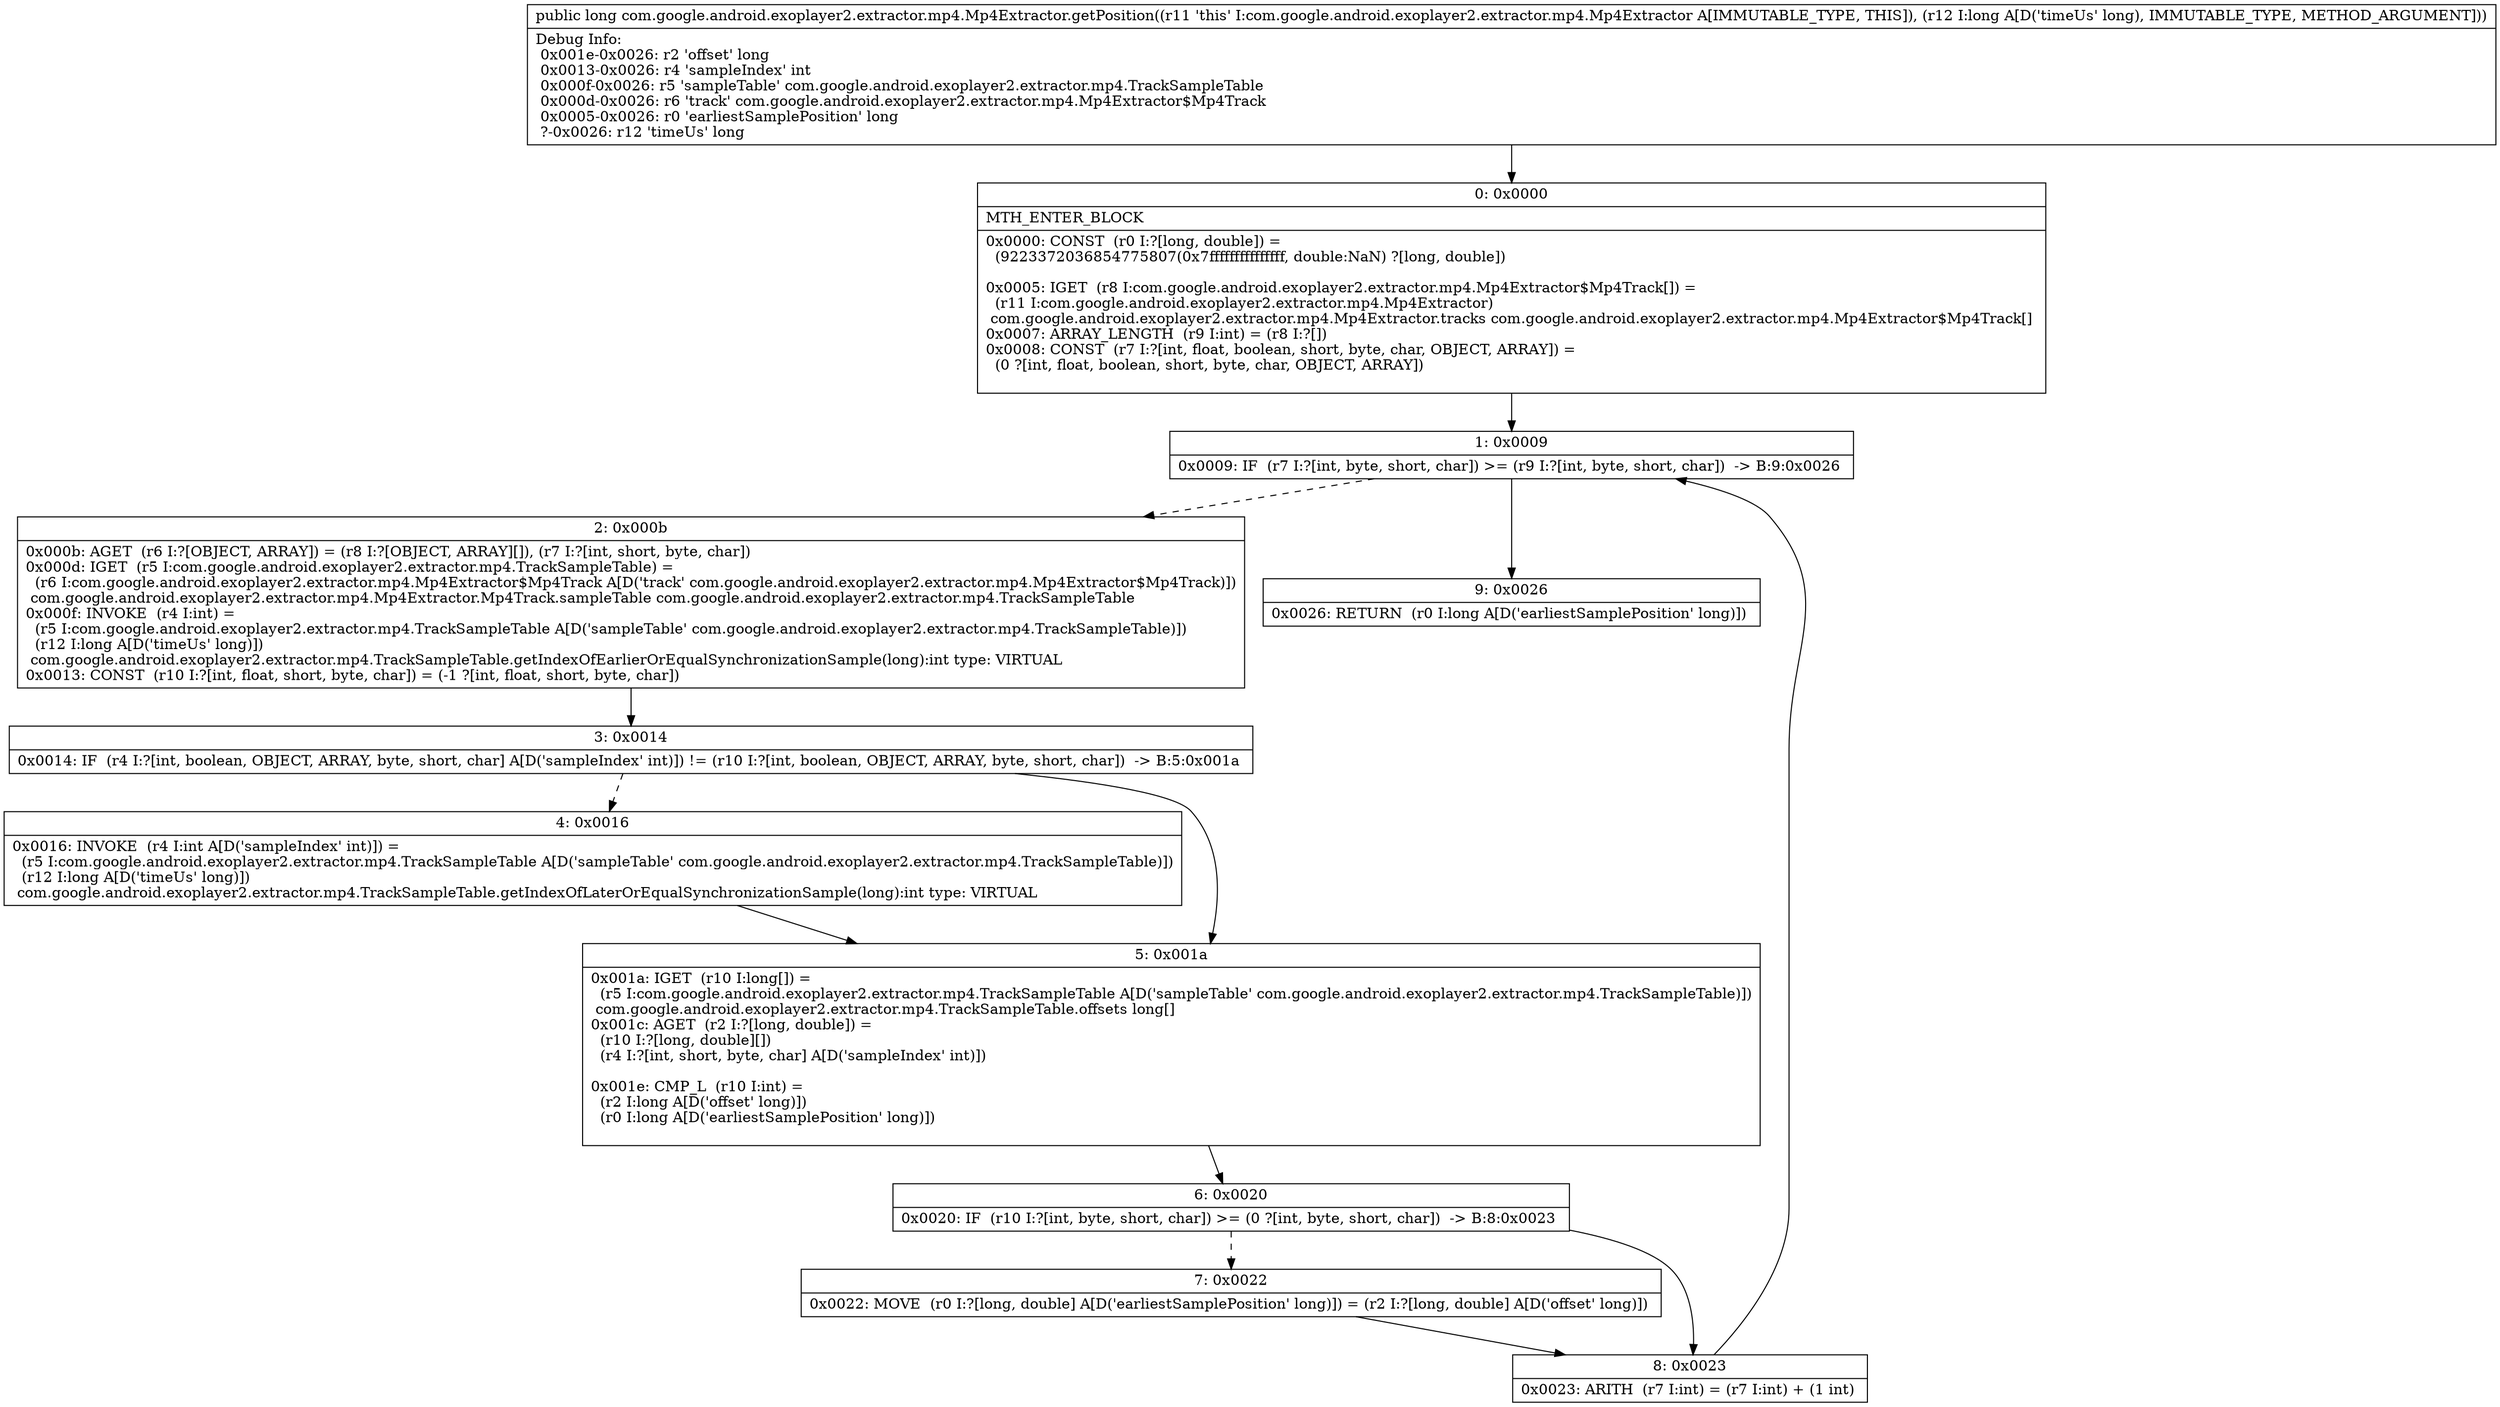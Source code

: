 digraph "CFG forcom.google.android.exoplayer2.extractor.mp4.Mp4Extractor.getPosition(J)J" {
Node_0 [shape=record,label="{0\:\ 0x0000|MTH_ENTER_BLOCK\l|0x0000: CONST  (r0 I:?[long, double]) = \l  (9223372036854775807(0x7fffffffffffffff, double:NaN) ?[long, double])\l \l0x0005: IGET  (r8 I:com.google.android.exoplayer2.extractor.mp4.Mp4Extractor$Mp4Track[]) = \l  (r11 I:com.google.android.exoplayer2.extractor.mp4.Mp4Extractor)\l com.google.android.exoplayer2.extractor.mp4.Mp4Extractor.tracks com.google.android.exoplayer2.extractor.mp4.Mp4Extractor$Mp4Track[] \l0x0007: ARRAY_LENGTH  (r9 I:int) = (r8 I:?[]) \l0x0008: CONST  (r7 I:?[int, float, boolean, short, byte, char, OBJECT, ARRAY]) = \l  (0 ?[int, float, boolean, short, byte, char, OBJECT, ARRAY])\l \l}"];
Node_1 [shape=record,label="{1\:\ 0x0009|0x0009: IF  (r7 I:?[int, byte, short, char]) \>= (r9 I:?[int, byte, short, char])  \-\> B:9:0x0026 \l}"];
Node_2 [shape=record,label="{2\:\ 0x000b|0x000b: AGET  (r6 I:?[OBJECT, ARRAY]) = (r8 I:?[OBJECT, ARRAY][]), (r7 I:?[int, short, byte, char]) \l0x000d: IGET  (r5 I:com.google.android.exoplayer2.extractor.mp4.TrackSampleTable) = \l  (r6 I:com.google.android.exoplayer2.extractor.mp4.Mp4Extractor$Mp4Track A[D('track' com.google.android.exoplayer2.extractor.mp4.Mp4Extractor$Mp4Track)])\l com.google.android.exoplayer2.extractor.mp4.Mp4Extractor.Mp4Track.sampleTable com.google.android.exoplayer2.extractor.mp4.TrackSampleTable \l0x000f: INVOKE  (r4 I:int) = \l  (r5 I:com.google.android.exoplayer2.extractor.mp4.TrackSampleTable A[D('sampleTable' com.google.android.exoplayer2.extractor.mp4.TrackSampleTable)])\l  (r12 I:long A[D('timeUs' long)])\l com.google.android.exoplayer2.extractor.mp4.TrackSampleTable.getIndexOfEarlierOrEqualSynchronizationSample(long):int type: VIRTUAL \l0x0013: CONST  (r10 I:?[int, float, short, byte, char]) = (\-1 ?[int, float, short, byte, char]) \l}"];
Node_3 [shape=record,label="{3\:\ 0x0014|0x0014: IF  (r4 I:?[int, boolean, OBJECT, ARRAY, byte, short, char] A[D('sampleIndex' int)]) != (r10 I:?[int, boolean, OBJECT, ARRAY, byte, short, char])  \-\> B:5:0x001a \l}"];
Node_4 [shape=record,label="{4\:\ 0x0016|0x0016: INVOKE  (r4 I:int A[D('sampleIndex' int)]) = \l  (r5 I:com.google.android.exoplayer2.extractor.mp4.TrackSampleTable A[D('sampleTable' com.google.android.exoplayer2.extractor.mp4.TrackSampleTable)])\l  (r12 I:long A[D('timeUs' long)])\l com.google.android.exoplayer2.extractor.mp4.TrackSampleTable.getIndexOfLaterOrEqualSynchronizationSample(long):int type: VIRTUAL \l}"];
Node_5 [shape=record,label="{5\:\ 0x001a|0x001a: IGET  (r10 I:long[]) = \l  (r5 I:com.google.android.exoplayer2.extractor.mp4.TrackSampleTable A[D('sampleTable' com.google.android.exoplayer2.extractor.mp4.TrackSampleTable)])\l com.google.android.exoplayer2.extractor.mp4.TrackSampleTable.offsets long[] \l0x001c: AGET  (r2 I:?[long, double]) = \l  (r10 I:?[long, double][])\l  (r4 I:?[int, short, byte, char] A[D('sampleIndex' int)])\l \l0x001e: CMP_L  (r10 I:int) = \l  (r2 I:long A[D('offset' long)])\l  (r0 I:long A[D('earliestSamplePosition' long)])\l \l}"];
Node_6 [shape=record,label="{6\:\ 0x0020|0x0020: IF  (r10 I:?[int, byte, short, char]) \>= (0 ?[int, byte, short, char])  \-\> B:8:0x0023 \l}"];
Node_7 [shape=record,label="{7\:\ 0x0022|0x0022: MOVE  (r0 I:?[long, double] A[D('earliestSamplePosition' long)]) = (r2 I:?[long, double] A[D('offset' long)]) \l}"];
Node_8 [shape=record,label="{8\:\ 0x0023|0x0023: ARITH  (r7 I:int) = (r7 I:int) + (1 int) \l}"];
Node_9 [shape=record,label="{9\:\ 0x0026|0x0026: RETURN  (r0 I:long A[D('earliestSamplePosition' long)]) \l}"];
MethodNode[shape=record,label="{public long com.google.android.exoplayer2.extractor.mp4.Mp4Extractor.getPosition((r11 'this' I:com.google.android.exoplayer2.extractor.mp4.Mp4Extractor A[IMMUTABLE_TYPE, THIS]), (r12 I:long A[D('timeUs' long), IMMUTABLE_TYPE, METHOD_ARGUMENT]))  | Debug Info:\l  0x001e\-0x0026: r2 'offset' long\l  0x0013\-0x0026: r4 'sampleIndex' int\l  0x000f\-0x0026: r5 'sampleTable' com.google.android.exoplayer2.extractor.mp4.TrackSampleTable\l  0x000d\-0x0026: r6 'track' com.google.android.exoplayer2.extractor.mp4.Mp4Extractor$Mp4Track\l  0x0005\-0x0026: r0 'earliestSamplePosition' long\l  ?\-0x0026: r12 'timeUs' long\l}"];
MethodNode -> Node_0;
Node_0 -> Node_1;
Node_1 -> Node_2[style=dashed];
Node_1 -> Node_9;
Node_2 -> Node_3;
Node_3 -> Node_4[style=dashed];
Node_3 -> Node_5;
Node_4 -> Node_5;
Node_5 -> Node_6;
Node_6 -> Node_7[style=dashed];
Node_6 -> Node_8;
Node_7 -> Node_8;
Node_8 -> Node_1;
}

